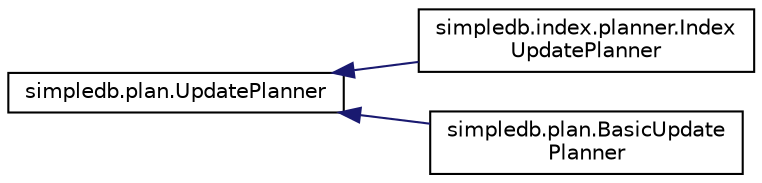 digraph "Graphical Class Hierarchy"
{
  edge [fontname="Helvetica",fontsize="10",labelfontname="Helvetica",labelfontsize="10"];
  node [fontname="Helvetica",fontsize="10",shape=record];
  rankdir="LR";
  Node0 [label="simpledb.plan.UpdatePlanner",height=0.2,width=0.4,color="black", fillcolor="white", style="filled",URL="$interfacesimpledb_1_1plan_1_1UpdatePlanner.html"];
  Node0 -> Node1 [dir="back",color="midnightblue",fontsize="10",style="solid",fontname="Helvetica"];
  Node1 [label="simpledb.index.planner.Index\lUpdatePlanner",height=0.2,width=0.4,color="black", fillcolor="white", style="filled",URL="$classsimpledb_1_1index_1_1planner_1_1IndexUpdatePlanner.html"];
  Node0 -> Node2 [dir="back",color="midnightblue",fontsize="10",style="solid",fontname="Helvetica"];
  Node2 [label="simpledb.plan.BasicUpdate\lPlanner",height=0.2,width=0.4,color="black", fillcolor="white", style="filled",URL="$classsimpledb_1_1plan_1_1BasicUpdatePlanner.html"];
}
